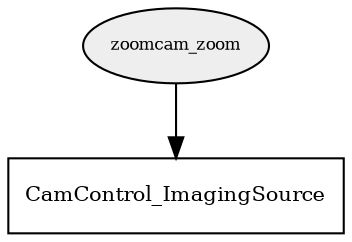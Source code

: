 digraph "zoomcam_zoom" {
 node [shape=box,style=filled, fillcolor="#B0B0B0",fontsize=10];
"CamControl_ImagingSource" [fillcolor="white", URL="module_CamControl_ImagingSource.html"];
 node [shape=ellipse,style=filled, fillcolor="#EEEEEE",fontsize=8];
"zoomcam_zoom" [URL="var_zoomcam_zoom.html"];
 node [shape=box,style=filled, fillcolor="#B0B0B0",fontsize=10];
"zoomcam_zoom"->"CamControl_ImagingSource";
}
